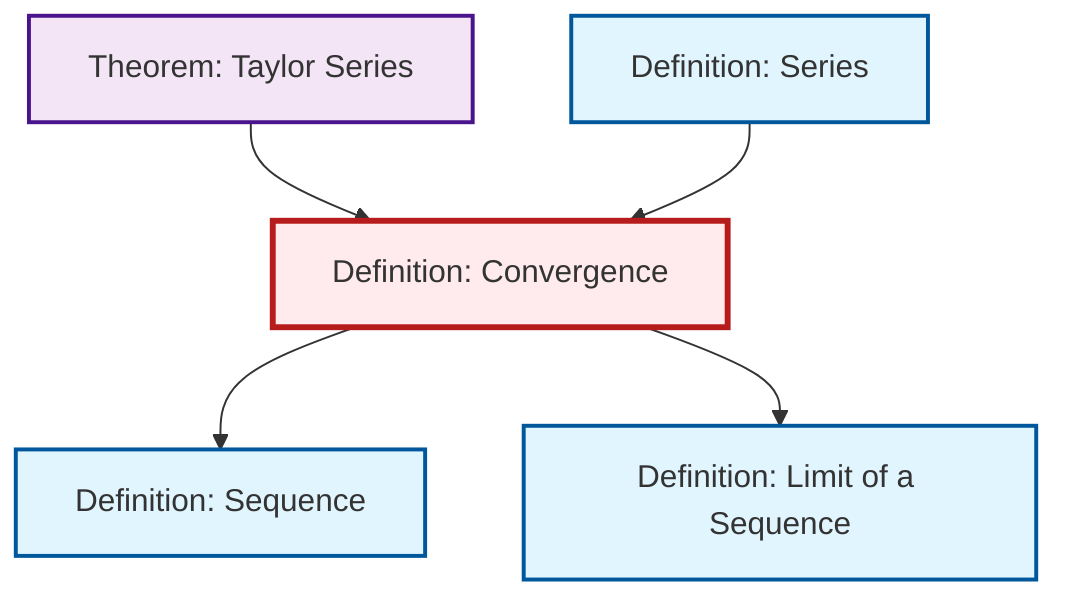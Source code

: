 graph TD
    classDef definition fill:#e1f5fe,stroke:#01579b,stroke-width:2px
    classDef theorem fill:#f3e5f5,stroke:#4a148c,stroke-width:2px
    classDef axiom fill:#fff3e0,stroke:#e65100,stroke-width:2px
    classDef example fill:#e8f5e9,stroke:#1b5e20,stroke-width:2px
    classDef current fill:#ffebee,stroke:#b71c1c,stroke-width:3px
    def-sequence["Definition: Sequence"]:::definition
    def-convergence["Definition: Convergence"]:::definition
    def-series["Definition: Series"]:::definition
    def-limit["Definition: Limit of a Sequence"]:::definition
    thm-taylor-series["Theorem: Taylor Series"]:::theorem
    def-convergence --> def-sequence
    thm-taylor-series --> def-convergence
    def-series --> def-convergence
    def-convergence --> def-limit
    class def-convergence current